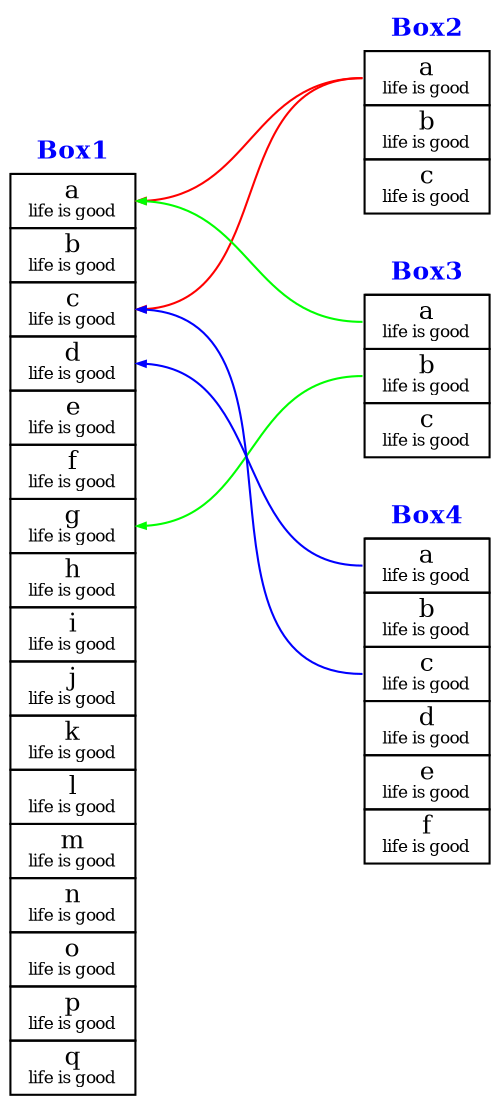 digraph memory {
	graph [rankdir=RL ranksep=1.5]
	node [fontsize=12 height=0.2 margin="0.02 0.02" shape=none width=0.4]
	edge [arrowsize=0.4]
	box2:a -> box1:a [color=red]
	box3:a -> box1:a [color=green]
	box3:b -> box1:g [color=green]
	box2:a -> box1:c [color=red]
	box4:a -> box1:d [color=blue]
	box4:c -> box1:c [color=blue]
	subgraph left {
		box1 [label=<<table border="0.1" cellborder="1" cellspacing="0"><TR><TD sides="b"><B><font color="blue">Box1</font></B></TD></TR><tr><td align="text" height="10" width="60" port="a"><font point-size="12">a</font><br></br><font point-size="8">life is good</font></td></tr><tr><td align="text" height="10" width="60" port="b"><font point-size="12">b</font><br></br><font point-size="8">life is good</font></td></tr><tr><td align="text" height="10" width="60" port="c"><font point-size="12">c</font><br></br><font point-size="8">life is good</font></td></tr><tr><td align="text" height="10" width="60" port="d"><font point-size="12">d</font><br></br><font point-size="8">life is good</font></td></tr><tr><td align="text" height="10" width="60" port="e"><font point-size="12">e</font><br></br><font point-size="8">life is good</font></td></tr><tr><td align="text" height="10" width="60" port="f"><font point-size="12">f</font><br></br><font point-size="8">life is good</font></td></tr><tr><td align="text" height="10" width="60" port="g"><font point-size="12">g</font><br></br><font point-size="8">life is good</font></td></tr><tr><td align="text" height="10" width="60" port="h"><font point-size="12">h</font><br></br><font point-size="8">life is good</font></td></tr><tr><td align="text" height="10" width="60" port="i"><font point-size="12">i</font><br></br><font point-size="8">life is good</font></td></tr><tr><td align="text" height="10" width="60" port="j"><font point-size="12">j</font><br></br><font point-size="8">life is good</font></td></tr><tr><td align="text" height="10" width="60" port="k"><font point-size="12">k</font><br></br><font point-size="8">life is good</font></td></tr><tr><td align="text" height="10" width="60" port="l"><font point-size="12">l</font><br></br><font point-size="8">life is good</font></td></tr><tr><td align="text" height="10" width="60" port="m"><font point-size="12">m</font><br></br><font point-size="8">life is good</font></td></tr><tr><td align="text" height="10" width="60" port="n"><font point-size="12">n</font><br></br><font point-size="8">life is good</font></td></tr><tr><td align="text" height="10" width="60" port="o"><font point-size="12">o</font><br></br><font point-size="8">life is good</font></td></tr><tr><td align="text" height="10" width="60" port="p"><font point-size="12">p</font><br></br><font point-size="8">life is good</font></td></tr><tr><td align="text" height="10" width="60" port="q"><font point-size="12">q</font><br></br><font point-size="8">life is good</font></td></tr></table>> rank=sink]
		rank=sink
	}
	subgraph middle {
		box2 [label=<<table border="0.1" cellborder="1" cellspacing="0"><TR><TD sides="b"><B><font color="blue">Box2</font></B></TD></TR><tr><td align="text" height="10" width="60" port="a"><font point-size="12">a</font><br></br><font point-size="8">life is good</font></td></tr><tr><td align="text" height="10" width="60" port="b"><font point-size="12">b</font><br></br><font point-size="8">life is good</font></td></tr><tr><td align="text" height="10" width="60" port="c"><font point-size="12">c</font><br></br><font point-size="8">life is good</font></td></tr></table>> rank=sink]
		box3 [label=<<table border="0.1" cellborder="1" cellspacing="0"><TR><TD sides="b"><B><font color="blue">Box3</font></B></TD></TR><tr><td align="text" height="10" width="60" port="a"><font point-size="12">a</font><br></br><font point-size="8">life is good</font></td></tr><tr><td align="text" height="10" width="60" port="b"><font point-size="12">b</font><br></br><font point-size="8">life is good</font></td></tr><tr><td align="text" height="10" width="60" port="c"><font point-size="12">c</font><br></br><font point-size="8">life is good</font></td></tr></table>> rank=sink]
		rank=source
	}
	subgraph right {
		box4 [label=<<table border="0.1" cellborder="1" cellspacing="0"><TR><TD sides="b"><B><font color="blue">Box4</font></B></TD></TR><tr><td align="text" height="10" width="60" port="a"><font point-size="12">a</font><br></br><font point-size="8">life is good</font></td></tr><tr><td align="text" height="10" width="60" port="b"><font point-size="12">b</font><br></br><font point-size="8">life is good</font></td></tr><tr><td align="text" height="10" width="60" port="c"><font point-size="12">c</font><br></br><font point-size="8">life is good</font></td></tr><tr><td align="text" height="10" width="60" port="d"><font point-size="12">d</font><br></br><font point-size="8">life is good</font></td></tr><tr><td align="text" height="10" width="60" port="e"><font point-size="12">e</font><br></br><font point-size="8">life is good</font></td></tr><tr><td align="text" height="10" width="60" port="f"><font point-size="12">f</font><br></br><font point-size="8">life is good</font></td></tr></table>> rank=sink]
		rank=source
	}
}
